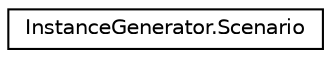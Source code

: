 digraph "Graphical Class Hierarchy"
{
 // LATEX_PDF_SIZE
  edge [fontname="Helvetica",fontsize="10",labelfontname="Helvetica",labelfontsize="10"];
  node [fontname="Helvetica",fontsize="10",shape=record];
  rankdir="LR";
  Node0 [label="InstanceGenerator.Scenario",height=0.2,width=0.4,color="black", fillcolor="white", style="filled",URL="$classInstanceGenerator_1_1Scenario.html",tooltip=" "];
}
